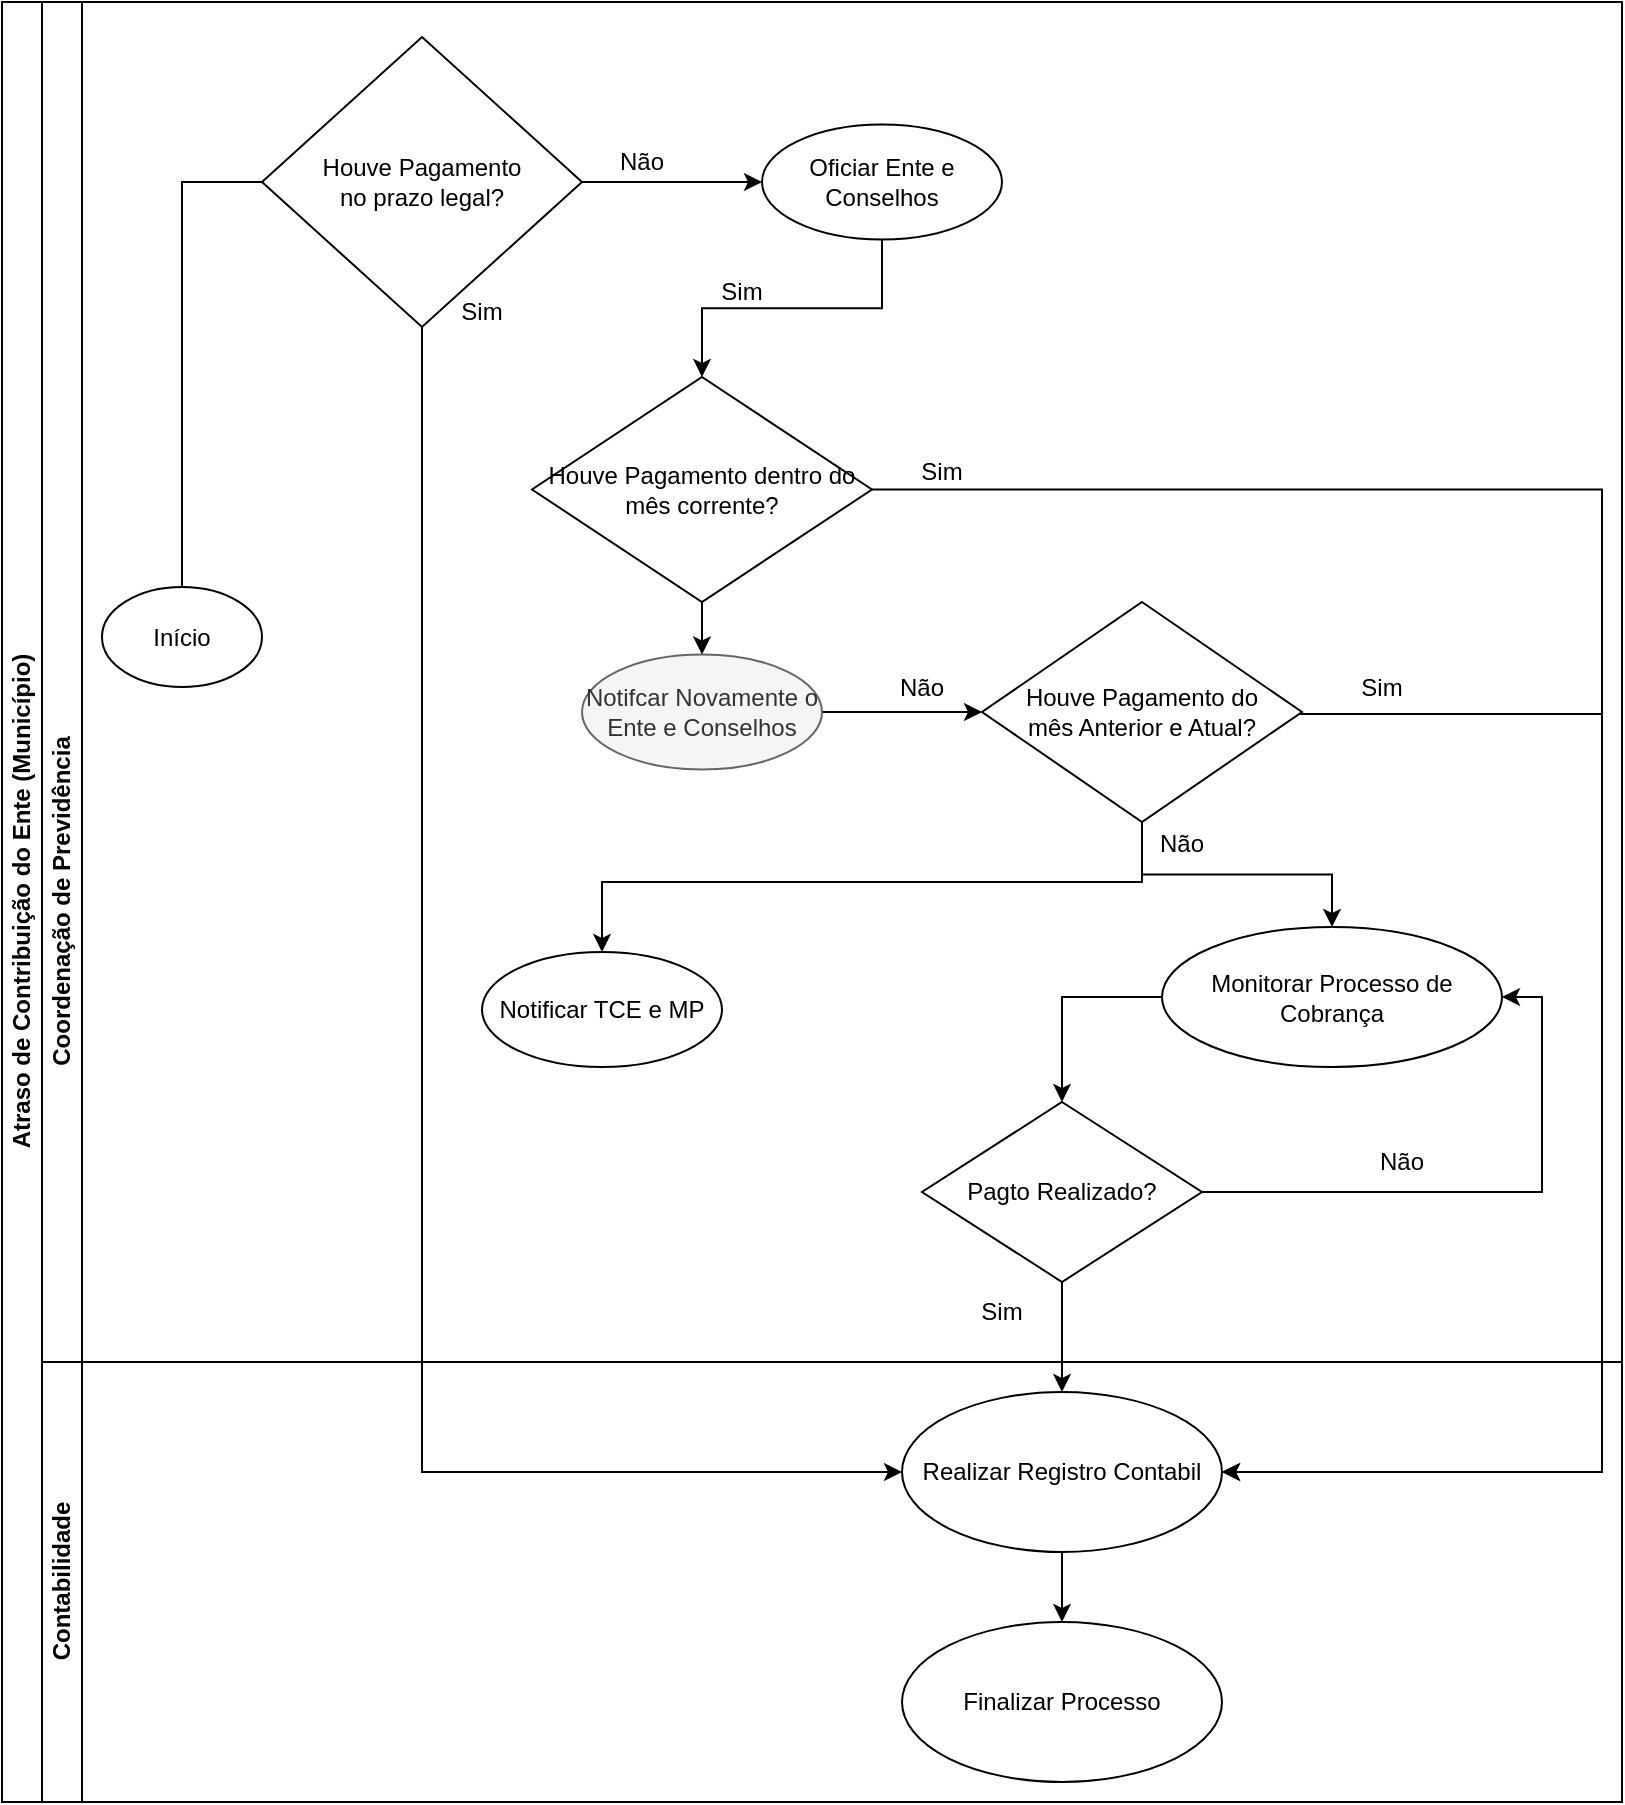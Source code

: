 <mxfile version="20.8.16" type="device"><diagram name="Página-1" id="xCwbDfX45_LNh0Hy81Zi"><mxGraphModel dx="1823" dy="877" grid="1" gridSize="10" guides="1" tooltips="1" connect="1" arrows="1" fold="1" page="1" pageScale="1" pageWidth="827" pageHeight="1169" math="0" shadow="0"><root><mxCell id="0"/><mxCell id="1" parent="0"/><mxCell id="lWooiEJSJ554hRTcs6l--1" value="Atraso de Contribuição do Ente (Município)" style="swimlane;childLayout=stackLayout;resizeParent=1;resizeParentMax=0;horizontal=0;startSize=20;horizontalStack=0;html=1;" parent="1" vertex="1"><mxGeometry x="10" y="20" width="810" height="900" as="geometry"/></mxCell><mxCell id="lWooiEJSJ554hRTcs6l--2" value="Coordenação de Previdência" style="swimlane;startSize=20;horizontal=0;html=1;" parent="lWooiEJSJ554hRTcs6l--1" vertex="1"><mxGeometry x="20" width="790" height="900" as="geometry"/></mxCell><mxCell id="lWooiEJSJ554hRTcs6l--5" value="Início" style="ellipse;whiteSpace=wrap;html=1;" parent="lWooiEJSJ554hRTcs6l--2" vertex="1"><mxGeometry x="30" y="292.5" width="80" height="50" as="geometry"/></mxCell><mxCell id="lWooiEJSJ554hRTcs6l--12" value="" style="edgeStyle=orthogonalEdgeStyle;rounded=0;orthogonalLoop=1;jettySize=auto;html=1;entryX=0.5;entryY=0;entryDx=0;entryDy=0;" parent="lWooiEJSJ554hRTcs6l--2" source="lWooiEJSJ554hRTcs6l--8" target="lWooiEJSJ554hRTcs6l--46" edge="1"><mxGeometry relative="1" as="geometry"><mxPoint x="480" y="202.5" as="targetPoint"/></mxGeometry></mxCell><mxCell id="lWooiEJSJ554hRTcs6l--8" value="Oficiar Ente e Conselhos" style="ellipse;whiteSpace=wrap;html=1;" parent="lWooiEJSJ554hRTcs6l--2" vertex="1"><mxGeometry x="360" y="61.25" width="120" height="57.5" as="geometry"/></mxCell><mxCell id="lWooiEJSJ554hRTcs6l--48" style="edgeStyle=orthogonalEdgeStyle;rounded=0;orthogonalLoop=1;jettySize=auto;html=1;entryX=0;entryY=0.5;entryDx=0;entryDy=0;" parent="lWooiEJSJ554hRTcs6l--2" source="lWooiEJSJ554hRTcs6l--16" target="lWooiEJSJ554hRTcs6l--44" edge="1"><mxGeometry relative="1" as="geometry"/></mxCell><mxCell id="lWooiEJSJ554hRTcs6l--16" value="Notifcar Novamente o Ente e Conselhos" style="ellipse;whiteSpace=wrap;html=1;fillColor=#f5f5f5;fontColor=#333333;strokeColor=#666666;" parent="lWooiEJSJ554hRTcs6l--2" vertex="1"><mxGeometry x="270" y="326.25" width="120" height="57.5" as="geometry"/></mxCell><mxCell id="lWooiEJSJ554hRTcs6l--56" style="edgeStyle=orthogonalEdgeStyle;rounded=0;orthogonalLoop=1;jettySize=auto;html=1;exitX=0;exitY=0.5;exitDx=0;exitDy=0;" parent="lWooiEJSJ554hRTcs6l--2" source="lWooiEJSJ554hRTcs6l--28" target="lWooiEJSJ554hRTcs6l--55" edge="1"><mxGeometry relative="1" as="geometry"/></mxCell><mxCell id="lWooiEJSJ554hRTcs6l--28" value="Monitorar Processo de Cobrança" style="ellipse;whiteSpace=wrap;html=1;" parent="lWooiEJSJ554hRTcs6l--2" vertex="1"><mxGeometry x="560" y="462.5" width="170" height="70" as="geometry"/></mxCell><mxCell id="lWooiEJSJ554hRTcs6l--33" value="" style="edgeStyle=orthogonalEdgeStyle;rounded=0;orthogonalLoop=1;jettySize=auto;html=1;endArrow=none;entryX=0;entryY=0.5;entryDx=0;entryDy=0;" parent="lWooiEJSJ554hRTcs6l--2" source="lWooiEJSJ554hRTcs6l--5" target="lWooiEJSJ554hRTcs6l--32" edge="1"><mxGeometry relative="1" as="geometry"><mxPoint x="140" y="110" as="sourcePoint"/><mxPoint x="320" y="139" as="targetPoint"/></mxGeometry></mxCell><mxCell id="jPhcnRUfoGN_pvUL_lWt-2" style="edgeStyle=orthogonalEdgeStyle;rounded=0;orthogonalLoop=1;jettySize=auto;html=1;entryX=0;entryY=0.5;entryDx=0;entryDy=0;" edge="1" parent="lWooiEJSJ554hRTcs6l--2" source="lWooiEJSJ554hRTcs6l--32" target="lWooiEJSJ554hRTcs6l--8"><mxGeometry relative="1" as="geometry"/></mxCell><mxCell id="lWooiEJSJ554hRTcs6l--32" value="Houve Pagamento &lt;br&gt;no prazo legal?" style="rhombus;whiteSpace=wrap;html=1;" parent="lWooiEJSJ554hRTcs6l--2" vertex="1"><mxGeometry x="110" y="17.5" width="160" height="145" as="geometry"/></mxCell><mxCell id="lWooiEJSJ554hRTcs6l--36" value="Sim" style="text;html=1;strokeColor=none;fillColor=none;align=center;verticalAlign=middle;whiteSpace=wrap;rounded=0;" parent="lWooiEJSJ554hRTcs6l--2" vertex="1"><mxGeometry x="190" y="140" width="60" height="30" as="geometry"/></mxCell><mxCell id="lWooiEJSJ554hRTcs6l--40" value="Não" style="text;html=1;strokeColor=none;fillColor=none;align=center;verticalAlign=middle;whiteSpace=wrap;rounded=0;" parent="lWooiEJSJ554hRTcs6l--2" vertex="1"><mxGeometry x="270" y="65" width="60" height="30" as="geometry"/></mxCell><mxCell id="lWooiEJSJ554hRTcs6l--42" value="Sim" style="text;html=1;strokeColor=none;fillColor=none;align=center;verticalAlign=middle;whiteSpace=wrap;rounded=0;" parent="lWooiEJSJ554hRTcs6l--2" vertex="1"><mxGeometry x="320" y="130" width="60" height="30" as="geometry"/></mxCell><mxCell id="lWooiEJSJ554hRTcs6l--43" value="Não" style="text;html=1;strokeColor=none;fillColor=none;align=center;verticalAlign=middle;whiteSpace=wrap;rounded=0;" parent="lWooiEJSJ554hRTcs6l--2" vertex="1"><mxGeometry x="410" y="327.5" width="60" height="30" as="geometry"/></mxCell><mxCell id="lWooiEJSJ554hRTcs6l--53" style="edgeStyle=orthogonalEdgeStyle;rounded=0;orthogonalLoop=1;jettySize=auto;html=1;" parent="lWooiEJSJ554hRTcs6l--2" source="lWooiEJSJ554hRTcs6l--44" target="lWooiEJSJ554hRTcs6l--28" edge="1"><mxGeometry relative="1" as="geometry"/></mxCell><mxCell id="jPhcnRUfoGN_pvUL_lWt-8" style="edgeStyle=orthogonalEdgeStyle;rounded=0;orthogonalLoop=1;jettySize=auto;html=1;entryX=1;entryY=0.5;entryDx=0;entryDy=0;" edge="1" parent="lWooiEJSJ554hRTcs6l--2" source="lWooiEJSJ554hRTcs6l--44" target="lWooiEJSJ554hRTcs6l--34"><mxGeometry relative="1" as="geometry"><Array as="points"><mxPoint x="780" y="356"/><mxPoint x="780" y="735"/></Array></mxGeometry></mxCell><mxCell id="lWooiEJSJ554hRTcs6l--44" value="Houve Pagamento do &lt;br&gt;mês Anterior e Atual?" style="rhombus;whiteSpace=wrap;html=1;" parent="lWooiEJSJ554hRTcs6l--2" vertex="1"><mxGeometry x="470" y="300" width="160" height="110" as="geometry"/></mxCell><mxCell id="lWooiEJSJ554hRTcs6l--47" style="edgeStyle=orthogonalEdgeStyle;rounded=0;orthogonalLoop=1;jettySize=auto;html=1;entryX=0.5;entryY=0;entryDx=0;entryDy=0;" parent="lWooiEJSJ554hRTcs6l--2" source="lWooiEJSJ554hRTcs6l--46" target="lWooiEJSJ554hRTcs6l--16" edge="1"><mxGeometry relative="1" as="geometry"/></mxCell><mxCell id="jPhcnRUfoGN_pvUL_lWt-7" style="edgeStyle=orthogonalEdgeStyle;rounded=0;orthogonalLoop=1;jettySize=auto;html=1;entryX=1;entryY=0.5;entryDx=0;entryDy=0;exitX=1;exitY=0.5;exitDx=0;exitDy=0;" edge="1" parent="lWooiEJSJ554hRTcs6l--2" source="lWooiEJSJ554hRTcs6l--46" target="lWooiEJSJ554hRTcs6l--34"><mxGeometry relative="1" as="geometry"><Array as="points"><mxPoint x="780" y="244"/><mxPoint x="780" y="735"/></Array></mxGeometry></mxCell><mxCell id="lWooiEJSJ554hRTcs6l--46" value="Houve Pagamento dentro do mês corrente?" style="rhombus;whiteSpace=wrap;html=1;" parent="lWooiEJSJ554hRTcs6l--2" vertex="1"><mxGeometry x="245" y="187.5" width="170" height="112.5" as="geometry"/></mxCell><mxCell id="lWooiEJSJ554hRTcs6l--50" value="Sim" style="text;html=1;strokeColor=none;fillColor=none;align=center;verticalAlign=middle;whiteSpace=wrap;rounded=0;" parent="lWooiEJSJ554hRTcs6l--2" vertex="1"><mxGeometry x="640" y="327.5" width="60" height="30" as="geometry"/></mxCell><mxCell id="lWooiEJSJ554hRTcs6l--19" value="Notificar TCE e MP" style="ellipse;whiteSpace=wrap;html=1;" parent="lWooiEJSJ554hRTcs6l--2" vertex="1"><mxGeometry x="220" y="475" width="120" height="57.5" as="geometry"/></mxCell><mxCell id="lWooiEJSJ554hRTcs6l--52" style="edgeStyle=orthogonalEdgeStyle;rounded=0;orthogonalLoop=1;jettySize=auto;html=1;entryX=0.5;entryY=0;entryDx=0;entryDy=0;" parent="lWooiEJSJ554hRTcs6l--2" source="lWooiEJSJ554hRTcs6l--44" target="lWooiEJSJ554hRTcs6l--19" edge="1"><mxGeometry relative="1" as="geometry"><Array as="points"><mxPoint x="550" y="440"/><mxPoint x="280" y="440"/></Array></mxGeometry></mxCell><mxCell id="lWooiEJSJ554hRTcs6l--54" value="Não" style="text;html=1;strokeColor=none;fillColor=none;align=center;verticalAlign=middle;whiteSpace=wrap;rounded=0;" parent="lWooiEJSJ554hRTcs6l--2" vertex="1"><mxGeometry x="540" y="406.25" width="60" height="30" as="geometry"/></mxCell><mxCell id="jPhcnRUfoGN_pvUL_lWt-4" style="edgeStyle=orthogonalEdgeStyle;rounded=0;orthogonalLoop=1;jettySize=auto;html=1;entryX=1;entryY=0.5;entryDx=0;entryDy=0;exitX=1;exitY=0.5;exitDx=0;exitDy=0;" edge="1" parent="lWooiEJSJ554hRTcs6l--2" source="lWooiEJSJ554hRTcs6l--55" target="lWooiEJSJ554hRTcs6l--28"><mxGeometry relative="1" as="geometry"><Array as="points"><mxPoint x="750" y="595"/><mxPoint x="750" y="498"/></Array></mxGeometry></mxCell><mxCell id="lWooiEJSJ554hRTcs6l--55" value="Pagto Realizado?" style="rhombus;whiteSpace=wrap;html=1;" parent="lWooiEJSJ554hRTcs6l--2" vertex="1"><mxGeometry x="440" y="550" width="140" height="90" as="geometry"/></mxCell><mxCell id="lWooiEJSJ554hRTcs6l--59" value="Não" style="text;html=1;strokeColor=none;fillColor=none;align=center;verticalAlign=middle;whiteSpace=wrap;rounded=0;" parent="lWooiEJSJ554hRTcs6l--2" vertex="1"><mxGeometry x="650" y="565" width="60" height="30" as="geometry"/></mxCell><mxCell id="lWooiEJSJ554hRTcs6l--60" value="Sim" style="text;html=1;strokeColor=none;fillColor=none;align=center;verticalAlign=middle;whiteSpace=wrap;rounded=0;" parent="lWooiEJSJ554hRTcs6l--2" vertex="1"><mxGeometry x="450" y="640" width="60" height="30" as="geometry"/></mxCell><mxCell id="lWooiEJSJ554hRTcs6l--3" value="Contabilidade" style="swimlane;startSize=20;horizontal=0;html=1;" parent="lWooiEJSJ554hRTcs6l--2" vertex="1"><mxGeometry y="680" width="790" height="220" as="geometry"/></mxCell><mxCell id="lWooiEJSJ554hRTcs6l--38" value="Finalizar Processo" style="ellipse;whiteSpace=wrap;html=1;" parent="lWooiEJSJ554hRTcs6l--3" vertex="1"><mxGeometry x="430" y="130" width="160" height="80" as="geometry"/></mxCell><mxCell id="lWooiEJSJ554hRTcs6l--34" value="Realizar Registro Contabil" style="ellipse;whiteSpace=wrap;html=1;" parent="lWooiEJSJ554hRTcs6l--3" vertex="1"><mxGeometry x="430" y="15" width="160" height="80" as="geometry"/></mxCell><mxCell id="lWooiEJSJ554hRTcs6l--39" value="" style="edgeStyle=orthogonalEdgeStyle;rounded=0;orthogonalLoop=1;jettySize=auto;html=1;" parent="lWooiEJSJ554hRTcs6l--3" source="lWooiEJSJ554hRTcs6l--34" target="lWooiEJSJ554hRTcs6l--38" edge="1"><mxGeometry relative="1" as="geometry"/></mxCell><mxCell id="lWooiEJSJ554hRTcs6l--35" style="edgeStyle=orthogonalEdgeStyle;rounded=0;orthogonalLoop=1;jettySize=auto;html=1;entryX=0;entryY=0.5;entryDx=0;entryDy=0;exitX=0.5;exitY=1;exitDx=0;exitDy=0;" parent="lWooiEJSJ554hRTcs6l--2" source="lWooiEJSJ554hRTcs6l--32" target="lWooiEJSJ554hRTcs6l--34" edge="1"><mxGeometry relative="1" as="geometry"><Array as="points"><mxPoint x="190" y="735"/></Array></mxGeometry></mxCell><mxCell id="lWooiEJSJ554hRTcs6l--57" style="edgeStyle=orthogonalEdgeStyle;rounded=0;orthogonalLoop=1;jettySize=auto;html=1;" parent="lWooiEJSJ554hRTcs6l--2" source="lWooiEJSJ554hRTcs6l--55" target="lWooiEJSJ554hRTcs6l--34" edge="1"><mxGeometry relative="1" as="geometry"/></mxCell><mxCell id="jPhcnRUfoGN_pvUL_lWt-5" value="Sim" style="text;html=1;strokeColor=none;fillColor=none;align=center;verticalAlign=middle;whiteSpace=wrap;rounded=0;" vertex="1" parent="lWooiEJSJ554hRTcs6l--2"><mxGeometry x="420" y="220" width="60" height="30" as="geometry"/></mxCell></root></mxGraphModel></diagram></mxfile>